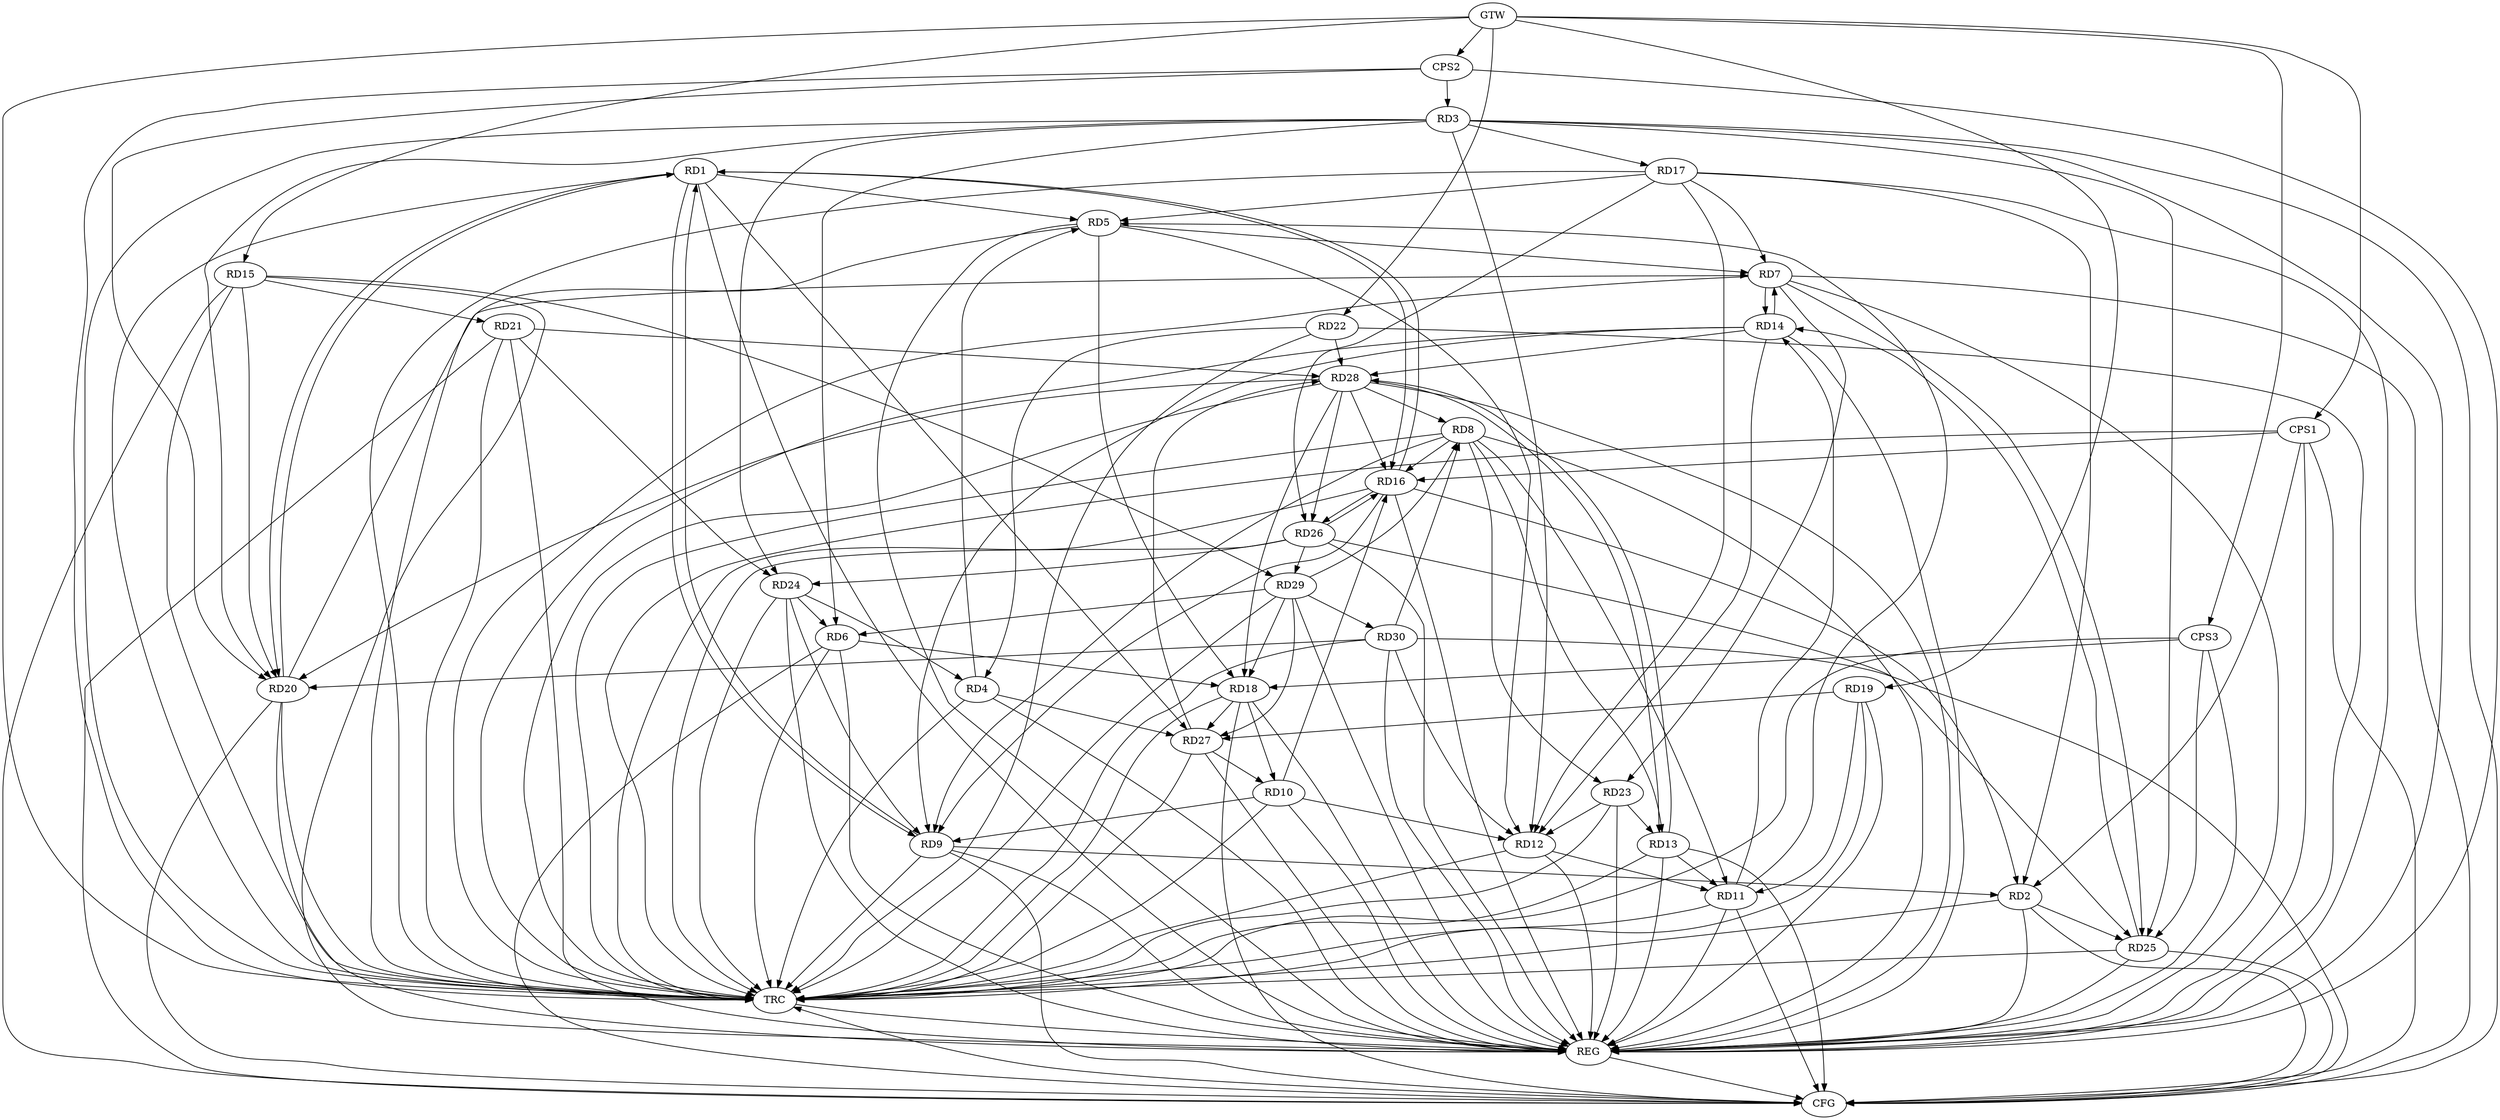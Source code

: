 strict digraph G {
  RD1 [ label="RD1" ];
  RD2 [ label="RD2" ];
  RD3 [ label="RD3" ];
  RD4 [ label="RD4" ];
  RD5 [ label="RD5" ];
  RD6 [ label="RD6" ];
  RD7 [ label="RD7" ];
  RD8 [ label="RD8" ];
  RD9 [ label="RD9" ];
  RD10 [ label="RD10" ];
  RD11 [ label="RD11" ];
  RD12 [ label="RD12" ];
  RD13 [ label="RD13" ];
  RD14 [ label="RD14" ];
  RD15 [ label="RD15" ];
  RD16 [ label="RD16" ];
  RD17 [ label="RD17" ];
  RD18 [ label="RD18" ];
  RD19 [ label="RD19" ];
  RD20 [ label="RD20" ];
  RD21 [ label="RD21" ];
  RD22 [ label="RD22" ];
  RD23 [ label="RD23" ];
  RD24 [ label="RD24" ];
  RD25 [ label="RD25" ];
  RD26 [ label="RD26" ];
  RD27 [ label="RD27" ];
  RD28 [ label="RD28" ];
  RD29 [ label="RD29" ];
  RD30 [ label="RD30" ];
  CPS1 [ label="CPS1" ];
  CPS2 [ label="CPS2" ];
  CPS3 [ label="CPS3" ];
  GTW [ label="GTW" ];
  REG [ label="REG" ];
  CFG [ label="CFG" ];
  TRC [ label="TRC" ];
  RD1 -> RD5;
  RD1 -> RD9;
  RD9 -> RD1;
  RD1 -> RD16;
  RD16 -> RD1;
  RD1 -> RD20;
  RD20 -> RD1;
  RD1 -> RD27;
  RD9 -> RD2;
  RD16 -> RD2;
  RD17 -> RD2;
  RD2 -> RD25;
  RD3 -> RD6;
  RD3 -> RD12;
  RD3 -> RD17;
  RD3 -> RD20;
  RD3 -> RD24;
  RD3 -> RD25;
  RD4 -> RD5;
  RD22 -> RD4;
  RD24 -> RD4;
  RD4 -> RD27;
  RD5 -> RD7;
  RD11 -> RD5;
  RD5 -> RD12;
  RD17 -> RD5;
  RD5 -> RD18;
  RD6 -> RD18;
  RD24 -> RD6;
  RD29 -> RD6;
  RD7 -> RD14;
  RD14 -> RD7;
  RD17 -> RD7;
  RD20 -> RD7;
  RD7 -> RD23;
  RD7 -> RD25;
  RD8 -> RD9;
  RD8 -> RD11;
  RD8 -> RD13;
  RD8 -> RD16;
  RD8 -> RD23;
  RD28 -> RD8;
  RD29 -> RD8;
  RD30 -> RD8;
  RD10 -> RD9;
  RD14 -> RD9;
  RD16 -> RD9;
  RD24 -> RD9;
  RD10 -> RD12;
  RD10 -> RD16;
  RD18 -> RD10;
  RD27 -> RD10;
  RD12 -> RD11;
  RD13 -> RD11;
  RD11 -> RD14;
  RD19 -> RD11;
  RD14 -> RD12;
  RD17 -> RD12;
  RD23 -> RD12;
  RD30 -> RD12;
  RD23 -> RD13;
  RD13 -> RD28;
  RD28 -> RD13;
  RD25 -> RD14;
  RD14 -> RD28;
  RD15 -> RD20;
  RD15 -> RD21;
  RD15 -> RD29;
  RD16 -> RD26;
  RD26 -> RD16;
  RD28 -> RD16;
  RD17 -> RD26;
  RD18 -> RD27;
  RD28 -> RD18;
  RD29 -> RD18;
  RD19 -> RD27;
  RD28 -> RD20;
  RD30 -> RD20;
  RD21 -> RD24;
  RD21 -> RD28;
  RD22 -> RD28;
  RD26 -> RD24;
  RD26 -> RD25;
  RD28 -> RD26;
  RD26 -> RD29;
  RD27 -> RD28;
  RD29 -> RD27;
  RD29 -> RD30;
  CPS1 -> RD2;
  CPS1 -> RD16;
  CPS2 -> RD3;
  CPS2 -> RD20;
  CPS3 -> RD18;
  CPS3 -> RD25;
  GTW -> RD15;
  GTW -> RD19;
  GTW -> RD22;
  GTW -> CPS1;
  GTW -> CPS2;
  GTW -> CPS3;
  RD1 -> REG;
  RD2 -> REG;
  RD3 -> REG;
  RD4 -> REG;
  RD5 -> REG;
  RD6 -> REG;
  RD7 -> REG;
  RD8 -> REG;
  RD9 -> REG;
  RD10 -> REG;
  RD11 -> REG;
  RD12 -> REG;
  RD13 -> REG;
  RD14 -> REG;
  RD15 -> REG;
  RD16 -> REG;
  RD17 -> REG;
  RD18 -> REG;
  RD19 -> REG;
  RD20 -> REG;
  RD21 -> REG;
  RD22 -> REG;
  RD23 -> REG;
  RD24 -> REG;
  RD25 -> REG;
  RD26 -> REG;
  RD27 -> REG;
  RD28 -> REG;
  RD29 -> REG;
  RD30 -> REG;
  CPS1 -> REG;
  CPS2 -> REG;
  CPS3 -> REG;
  RD11 -> CFG;
  RD3 -> CFG;
  RD15 -> CFG;
  RD18 -> CFG;
  RD6 -> CFG;
  RD13 -> CFG;
  RD7 -> CFG;
  RD21 -> CFG;
  RD9 -> CFG;
  RD25 -> CFG;
  RD20 -> CFG;
  CPS1 -> CFG;
  RD2 -> CFG;
  RD30 -> CFG;
  REG -> CFG;
  RD1 -> TRC;
  RD2 -> TRC;
  RD3 -> TRC;
  RD4 -> TRC;
  RD5 -> TRC;
  RD6 -> TRC;
  RD7 -> TRC;
  RD8 -> TRC;
  RD9 -> TRC;
  RD10 -> TRC;
  RD11 -> TRC;
  RD12 -> TRC;
  RD13 -> TRC;
  RD14 -> TRC;
  RD15 -> TRC;
  RD16 -> TRC;
  RD17 -> TRC;
  RD18 -> TRC;
  RD19 -> TRC;
  RD20 -> TRC;
  RD21 -> TRC;
  RD22 -> TRC;
  RD23 -> TRC;
  RD24 -> TRC;
  RD25 -> TRC;
  RD26 -> TRC;
  RD27 -> TRC;
  RD28 -> TRC;
  RD29 -> TRC;
  RD30 -> TRC;
  CPS1 -> TRC;
  CPS2 -> TRC;
  CPS3 -> TRC;
  GTW -> TRC;
  CFG -> TRC;
  TRC -> REG;
}
